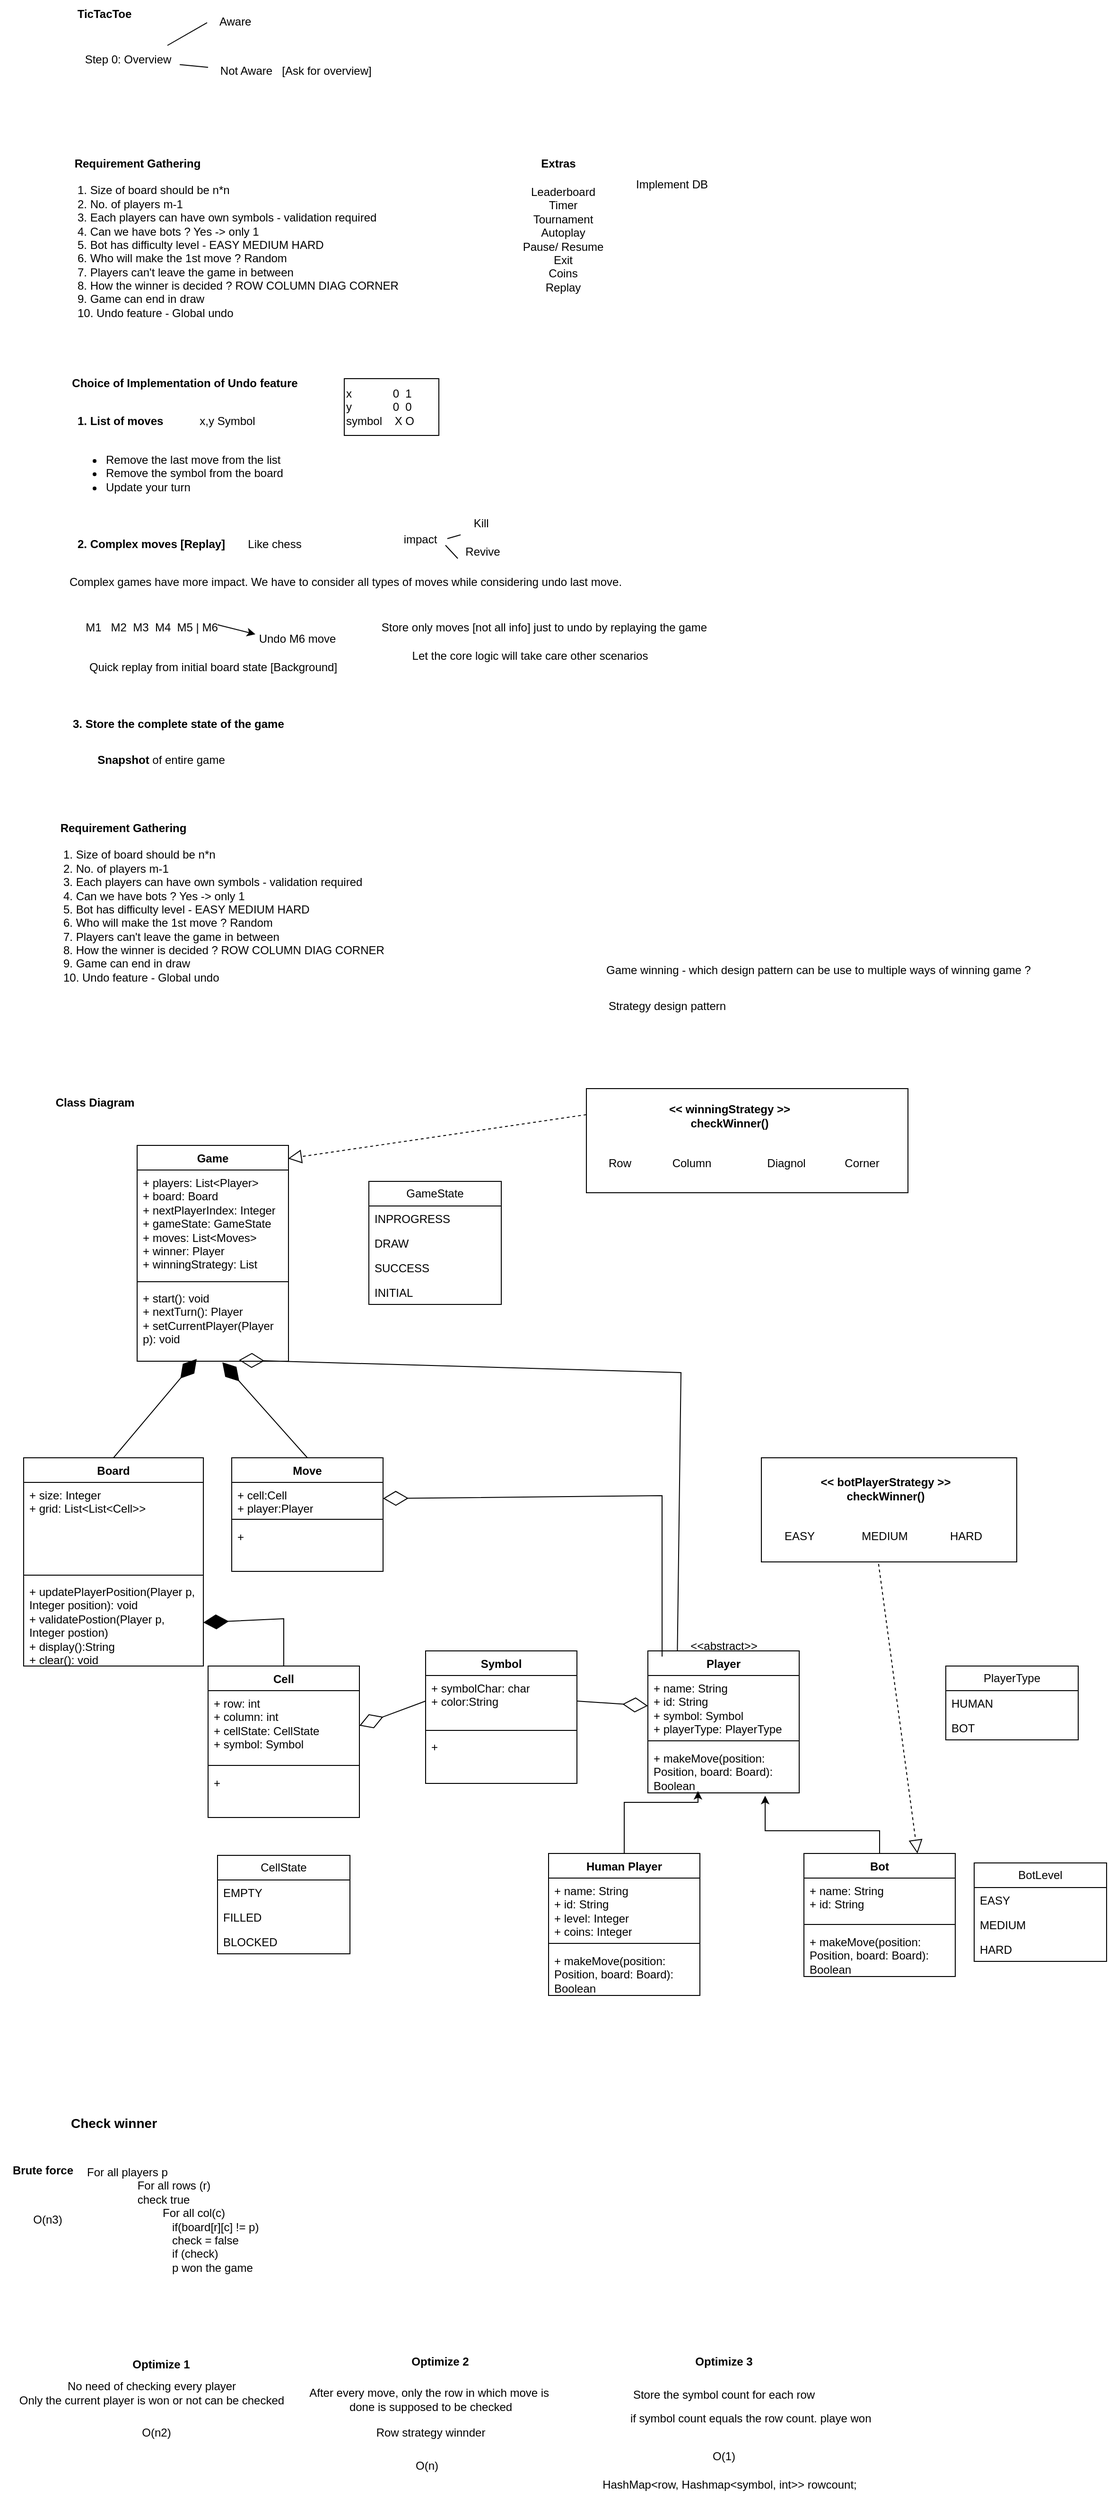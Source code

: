 <mxfile version="26.0.4">
  <diagram name="Page-1" id="0dm-634ElyAh6Lo3oTLO">
    <mxGraphModel dx="1292" dy="965" grid="1" gridSize="10" guides="1" tooltips="1" connect="1" arrows="1" fold="1" page="1" pageScale="1" pageWidth="827" pageHeight="1169" math="0" shadow="0">
      <root>
        <mxCell id="0" />
        <mxCell id="1" parent="0" />
        <mxCell id="lHQPk5-DKDLnaMmwSMaT-113" value="" style="rounded=0;whiteSpace=wrap;html=1;" vertex="1" parent="1">
          <mxGeometry x="805" y="1570" width="270" height="110" as="geometry" />
        </mxCell>
        <mxCell id="lHQPk5-DKDLnaMmwSMaT-112" value="" style="rounded=0;whiteSpace=wrap;html=1;" vertex="1" parent="1">
          <mxGeometry x="620" y="1180" width="340" height="110" as="geometry" />
        </mxCell>
        <mxCell id="AvaqjfSsN5TC3TBWpOoA-1" value="TicTacToe" style="text;html=1;align=center;verticalAlign=middle;resizable=0;points=[];autosize=1;strokeColor=none;fillColor=none;fontStyle=1" parent="1" vertex="1">
          <mxGeometry x="70" y="30" width="80" height="30" as="geometry" />
        </mxCell>
        <mxCell id="AvaqjfSsN5TC3TBWpOoA-2" value="Step 0: Overview" style="text;html=1;align=center;verticalAlign=middle;resizable=0;points=[];autosize=1;strokeColor=none;fillColor=none;" parent="1" vertex="1">
          <mxGeometry x="80" y="78" width="110" height="30" as="geometry" />
        </mxCell>
        <mxCell id="AvaqjfSsN5TC3TBWpOoA-3" value="Aware&amp;nbsp;" style="text;html=1;align=center;verticalAlign=middle;resizable=0;points=[];autosize=1;strokeColor=none;fillColor=none;" parent="1" vertex="1">
          <mxGeometry x="220" y="38" width="60" height="30" as="geometry" />
        </mxCell>
        <mxCell id="AvaqjfSsN5TC3TBWpOoA-4" value="Not Aware" style="text;html=1;align=center;verticalAlign=middle;resizable=0;points=[];autosize=1;strokeColor=none;fillColor=none;" parent="1" vertex="1">
          <mxGeometry x="220" y="90" width="80" height="30" as="geometry" />
        </mxCell>
        <mxCell id="AvaqjfSsN5TC3TBWpOoA-5" value="[Ask for overview]" style="text;html=1;align=center;verticalAlign=middle;resizable=0;points=[];autosize=1;strokeColor=none;fillColor=none;" parent="1" vertex="1">
          <mxGeometry x="285" y="90" width="120" height="30" as="geometry" />
        </mxCell>
        <mxCell id="AvaqjfSsN5TC3TBWpOoA-6" value="" style="endArrow=none;html=1;rounded=0;entryX=-0.017;entryY=0.533;entryDx=0;entryDy=0;entryPerimeter=0;exitX=0.882;exitY=0;exitDx=0;exitDy=0;exitPerimeter=0;" parent="1" source="AvaqjfSsN5TC3TBWpOoA-2" target="AvaqjfSsN5TC3TBWpOoA-3" edge="1">
          <mxGeometry width="50" height="50" relative="1" as="geometry">
            <mxPoint x="170" y="90" as="sourcePoint" />
            <mxPoint x="220" y="40" as="targetPoint" />
          </mxGeometry>
        </mxCell>
        <mxCell id="AvaqjfSsN5TC3TBWpOoA-7" value="" style="endArrow=none;html=1;rounded=0;" parent="1" source="AvaqjfSsN5TC3TBWpOoA-2" target="AvaqjfSsN5TC3TBWpOoA-4" edge="1">
          <mxGeometry width="50" height="50" relative="1" as="geometry">
            <mxPoint x="187" y="88" as="sourcePoint" />
            <mxPoint x="229" y="64" as="targetPoint" />
          </mxGeometry>
        </mxCell>
        <mxCell id="AvaqjfSsN5TC3TBWpOoA-8" value="Requirement Gathering" style="text;html=1;align=center;verticalAlign=middle;resizable=0;points=[];autosize=1;strokeColor=none;fillColor=none;fontStyle=1" parent="1" vertex="1">
          <mxGeometry x="70" y="188" width="150" height="30" as="geometry" />
        </mxCell>
        <mxCell id="AvaqjfSsN5TC3TBWpOoA-9" value="1. Size of board should be n*n&lt;div&gt;2. No. of players m-1&lt;/div&gt;&lt;div&gt;3. Each players can have own symbols - validation required&lt;/div&gt;&lt;div&gt;4. Can we have bots ? Yes -&amp;gt; only 1&lt;/div&gt;&lt;div&gt;5. Bot has difficulty level - EASY MEDIUM HARD&lt;/div&gt;&lt;div&gt;6. Who will make the 1st move ? Random&lt;/div&gt;&lt;div&gt;7. Players can&#39;t leave the game in between&amp;nbsp;&lt;/div&gt;&lt;div&gt;8. How the winner is decided ? ROW COLUMN DIAG CORNER&lt;/div&gt;&lt;div&gt;9. Game can end in draw&lt;/div&gt;&lt;div&gt;10. Undo feature - Global undo&lt;/div&gt;&lt;div&gt;&lt;br&gt;&lt;/div&gt;" style="text;html=1;align=left;verticalAlign=middle;resizable=0;points=[];autosize=1;strokeColor=none;fillColor=none;" parent="1" vertex="1">
          <mxGeometry x="80" y="218" width="360" height="170" as="geometry" />
        </mxCell>
        <mxCell id="AvaqjfSsN5TC3TBWpOoA-10" value="&lt;b&gt;Extras&lt;/b&gt;" style="text;html=1;align=center;verticalAlign=middle;resizable=0;points=[];autosize=1;strokeColor=none;fillColor=none;" parent="1" vertex="1">
          <mxGeometry x="560" y="188" width="60" height="30" as="geometry" />
        </mxCell>
        <mxCell id="AvaqjfSsN5TC3TBWpOoA-12" value="Leaderboard&lt;div&gt;Timer&lt;/div&gt;&lt;div&gt;Tournament&lt;/div&gt;&lt;div&gt;Autoplay&lt;/div&gt;&lt;div&gt;Pause/ Resume&lt;/div&gt;&lt;div&gt;Exit&lt;/div&gt;&lt;div&gt;Coins&lt;/div&gt;&lt;div&gt;Replay&lt;/div&gt;" style="text;html=1;align=center;verticalAlign=middle;resizable=0;points=[];autosize=1;strokeColor=none;fillColor=none;" parent="1" vertex="1">
          <mxGeometry x="540" y="218" width="110" height="130" as="geometry" />
        </mxCell>
        <mxCell id="AvaqjfSsN5TC3TBWpOoA-13" value="Implement DB" style="text;html=1;align=center;verticalAlign=middle;resizable=0;points=[];autosize=1;strokeColor=none;fillColor=none;" parent="1" vertex="1">
          <mxGeometry x="660" y="210" width="100" height="30" as="geometry" />
        </mxCell>
        <mxCell id="lHQPk5-DKDLnaMmwSMaT-1" value="Choice of Implementation of Undo feature" style="text;html=1;align=center;verticalAlign=middle;resizable=0;points=[];autosize=1;strokeColor=none;fillColor=none;fontStyle=1" vertex="1" parent="1">
          <mxGeometry x="70" y="420" width="250" height="30" as="geometry" />
        </mxCell>
        <mxCell id="lHQPk5-DKDLnaMmwSMaT-2" value="1. List of moves" style="text;html=1;align=left;verticalAlign=middle;resizable=0;points=[];autosize=1;strokeColor=none;fillColor=none;fontStyle=1" vertex="1" parent="1">
          <mxGeometry x="80" y="460" width="110" height="30" as="geometry" />
        </mxCell>
        <mxCell id="lHQPk5-DKDLnaMmwSMaT-3" value="x,y Symbol" style="text;html=1;align=center;verticalAlign=middle;resizable=0;points=[];autosize=1;strokeColor=none;fillColor=none;" vertex="1" parent="1">
          <mxGeometry x="200" y="460" width="80" height="30" as="geometry" />
        </mxCell>
        <mxCell id="lHQPk5-DKDLnaMmwSMaT-4" value="x&amp;nbsp; &amp;nbsp; &amp;nbsp; &amp;nbsp; &amp;nbsp; &amp;nbsp; &amp;nbsp;0&amp;nbsp; 1&lt;div&gt;y&amp;nbsp; &amp;nbsp; &amp;nbsp; &amp;nbsp; &amp;nbsp; &amp;nbsp; &amp;nbsp;0&amp;nbsp; 0&lt;/div&gt;&lt;div style=&quot;&quot;&gt;symbol&amp;nbsp; &amp;nbsp; X O&lt;/div&gt;" style="text;html=1;align=left;verticalAlign=middle;resizable=0;points=[];autosize=1;strokeColor=default;fillColor=none;rounded=0;" vertex="1" parent="1">
          <mxGeometry x="364" y="430" width="100" height="60" as="geometry" />
        </mxCell>
        <mxCell id="lHQPk5-DKDLnaMmwSMaT-5" value="&lt;ul&gt;&lt;li&gt;Remove the last move from the list&lt;/li&gt;&lt;li&gt;Remove the symbol from the board&lt;/li&gt;&lt;li&gt;Update your turn&lt;/li&gt;&lt;/ul&gt;" style="text;html=1;align=left;verticalAlign=middle;resizable=0;points=[];autosize=1;strokeColor=none;fillColor=none;" vertex="1" parent="1">
          <mxGeometry x="70" y="490" width="250" height="80" as="geometry" />
        </mxCell>
        <mxCell id="lHQPk5-DKDLnaMmwSMaT-6" value="2. Complex moves [Replay]" style="text;html=1;align=left;verticalAlign=middle;resizable=0;points=[];autosize=1;strokeColor=none;fillColor=none;fontStyle=1" vertex="1" parent="1">
          <mxGeometry x="80" y="590" width="170" height="30" as="geometry" />
        </mxCell>
        <mxCell id="lHQPk5-DKDLnaMmwSMaT-7" value="Like chess" style="text;html=1;align=center;verticalAlign=middle;resizable=0;points=[];autosize=1;strokeColor=none;fillColor=none;" vertex="1" parent="1">
          <mxGeometry x="250" y="590" width="80" height="30" as="geometry" />
        </mxCell>
        <mxCell id="lHQPk5-DKDLnaMmwSMaT-8" value="Complex games have more impact. We have to consider all types of moves while considering undo last move." style="text;html=1;align=center;verticalAlign=middle;resizable=0;points=[];autosize=1;strokeColor=none;fillColor=none;" vertex="1" parent="1">
          <mxGeometry x="60" y="630" width="610" height="30" as="geometry" />
        </mxCell>
        <mxCell id="lHQPk5-DKDLnaMmwSMaT-10" value="M1&amp;nbsp; &amp;nbsp;M2&amp;nbsp; M3&amp;nbsp; M4&amp;nbsp; M5 | M6" style="text;html=1;align=center;verticalAlign=middle;resizable=0;points=[];autosize=1;strokeColor=none;fillColor=none;" vertex="1" parent="1">
          <mxGeometry x="80" y="678" width="160" height="30" as="geometry" />
        </mxCell>
        <mxCell id="lHQPk5-DKDLnaMmwSMaT-11" value="" style="endArrow=classic;html=1;rounded=0;" edge="1" parent="1">
          <mxGeometry width="50" height="50" relative="1" as="geometry">
            <mxPoint x="230" y="690" as="sourcePoint" />
            <mxPoint x="270" y="700" as="targetPoint" />
          </mxGeometry>
        </mxCell>
        <mxCell id="lHQPk5-DKDLnaMmwSMaT-12" value="Undo M6 move" style="text;html=1;align=center;verticalAlign=middle;resizable=0;points=[];autosize=1;strokeColor=none;fillColor=none;" vertex="1" parent="1">
          <mxGeometry x="264" y="690" width="100" height="30" as="geometry" />
        </mxCell>
        <mxCell id="lHQPk5-DKDLnaMmwSMaT-13" value="Quick replay from initial board state [Background]" style="text;html=1;align=center;verticalAlign=middle;resizable=0;points=[];autosize=1;strokeColor=none;fillColor=none;" vertex="1" parent="1">
          <mxGeometry x="80" y="720" width="290" height="30" as="geometry" />
        </mxCell>
        <mxCell id="lHQPk5-DKDLnaMmwSMaT-14" value="impact" style="text;html=1;align=center;verticalAlign=middle;resizable=0;points=[];autosize=1;strokeColor=none;fillColor=none;" vertex="1" parent="1">
          <mxGeometry x="414" y="585" width="60" height="30" as="geometry" />
        </mxCell>
        <mxCell id="lHQPk5-DKDLnaMmwSMaT-15" value="Kill&amp;nbsp;" style="text;html=1;align=center;verticalAlign=middle;resizable=0;points=[];autosize=1;strokeColor=none;fillColor=none;" vertex="1" parent="1">
          <mxGeometry x="490" y="568" width="40" height="30" as="geometry" />
        </mxCell>
        <mxCell id="lHQPk5-DKDLnaMmwSMaT-16" value="Revive" style="text;html=1;align=center;verticalAlign=middle;resizable=0;points=[];autosize=1;strokeColor=none;fillColor=none;" vertex="1" parent="1">
          <mxGeometry x="480" y="598" width="60" height="30" as="geometry" />
        </mxCell>
        <mxCell id="lHQPk5-DKDLnaMmwSMaT-17" value="" style="endArrow=none;html=1;rounded=0;exitX=0.983;exitY=0.467;exitDx=0;exitDy=0;exitPerimeter=0;" edge="1" parent="1" source="lHQPk5-DKDLnaMmwSMaT-14">
          <mxGeometry width="50" height="50" relative="1" as="geometry">
            <mxPoint x="390" y="550" as="sourcePoint" />
            <mxPoint x="487" y="595" as="targetPoint" />
          </mxGeometry>
        </mxCell>
        <mxCell id="lHQPk5-DKDLnaMmwSMaT-18" value="" style="endArrow=none;html=1;rounded=0;exitX=0.95;exitY=0.7;exitDx=0;exitDy=0;exitPerimeter=0;entryX=0.067;entryY=0.733;entryDx=0;entryDy=0;entryPerimeter=0;" edge="1" parent="1" source="lHQPk5-DKDLnaMmwSMaT-14" target="lHQPk5-DKDLnaMmwSMaT-16">
          <mxGeometry width="50" height="50" relative="1" as="geometry">
            <mxPoint x="483" y="609" as="sourcePoint" />
            <mxPoint x="490" y="610" as="targetPoint" />
          </mxGeometry>
        </mxCell>
        <mxCell id="lHQPk5-DKDLnaMmwSMaT-19" value="3. Store the complete state of the game" style="text;html=1;align=left;verticalAlign=middle;resizable=0;points=[];autosize=1;strokeColor=none;fillColor=none;fontStyle=1" vertex="1" parent="1">
          <mxGeometry x="75" y="780" width="230" height="30" as="geometry" />
        </mxCell>
        <mxCell id="lHQPk5-DKDLnaMmwSMaT-21" value="&lt;b&gt;Snapshot &lt;/b&gt;of entire game" style="text;html=1;align=center;verticalAlign=middle;resizable=0;points=[];autosize=1;strokeColor=none;fillColor=none;" vertex="1" parent="1">
          <mxGeometry x="90" y="818" width="160" height="30" as="geometry" />
        </mxCell>
        <mxCell id="lHQPk5-DKDLnaMmwSMaT-22" value="Store only moves [not all info] just to undo by replaying the game" style="text;html=1;align=center;verticalAlign=middle;resizable=0;points=[];autosize=1;strokeColor=none;fillColor=none;" vertex="1" parent="1">
          <mxGeometry x="390" y="678" width="370" height="30" as="geometry" />
        </mxCell>
        <mxCell id="lHQPk5-DKDLnaMmwSMaT-23" value="Let the core logic will take care other scenarios" style="text;html=1;align=center;verticalAlign=middle;resizable=0;points=[];autosize=1;strokeColor=none;fillColor=none;" vertex="1" parent="1">
          <mxGeometry x="425" y="708" width="270" height="30" as="geometry" />
        </mxCell>
        <mxCell id="lHQPk5-DKDLnaMmwSMaT-24" value="Requirement Gathering" style="text;html=1;align=center;verticalAlign=middle;resizable=0;points=[];autosize=1;strokeColor=none;fillColor=none;fontStyle=1" vertex="1" parent="1">
          <mxGeometry x="55" y="890" width="150" height="30" as="geometry" />
        </mxCell>
        <mxCell id="lHQPk5-DKDLnaMmwSMaT-25" value="1. Size of board should be n*n&lt;div&gt;2. No. of players m-1&lt;/div&gt;&lt;div&gt;3. Each players can have own symbols - validation required&lt;/div&gt;&lt;div&gt;4. Can we have bots ? Yes -&amp;gt; only 1&lt;/div&gt;&lt;div&gt;5. Bot has difficulty level - EASY MEDIUM HARD&lt;/div&gt;&lt;div&gt;6. Who will make the 1st move ? Random&lt;/div&gt;&lt;div&gt;7. Players can&#39;t leave the game in between&amp;nbsp;&lt;/div&gt;&lt;div&gt;8. How the winner is decided ? ROW COLUMN DIAG CORNER&lt;/div&gt;&lt;div&gt;9. Game can end in draw&lt;/div&gt;&lt;div&gt;10. Undo feature - Global undo&lt;/div&gt;&lt;div&gt;&lt;br&gt;&lt;/div&gt;" style="text;html=1;align=left;verticalAlign=middle;resizable=0;points=[];autosize=1;strokeColor=none;fillColor=none;" vertex="1" parent="1">
          <mxGeometry x="65" y="920" width="360" height="170" as="geometry" />
        </mxCell>
        <mxCell id="lHQPk5-DKDLnaMmwSMaT-26" value="Class Diagram" style="text;html=1;align=center;verticalAlign=middle;resizable=0;points=[];autosize=1;strokeColor=none;fillColor=none;fontStyle=1" vertex="1" parent="1">
          <mxGeometry x="50" y="1180" width="100" height="30" as="geometry" />
        </mxCell>
        <mxCell id="lHQPk5-DKDLnaMmwSMaT-27" value="Board" style="swimlane;fontStyle=1;align=center;verticalAlign=top;childLayout=stackLayout;horizontal=1;startSize=26;horizontalStack=0;resizeParent=1;resizeParentMax=0;resizeLast=0;collapsible=1;marginBottom=0;whiteSpace=wrap;html=1;" vertex="1" parent="1">
          <mxGeometry x="25" y="1570" width="190" height="220" as="geometry" />
        </mxCell>
        <mxCell id="lHQPk5-DKDLnaMmwSMaT-28" value="+ size: Integer&lt;div&gt;+ grid: List&amp;lt;List&amp;lt;Cell&amp;gt;&amp;gt;&amp;nbsp;&lt;/div&gt;" style="text;strokeColor=none;fillColor=none;align=left;verticalAlign=top;spacingLeft=4;spacingRight=4;overflow=hidden;rotatable=0;points=[[0,0.5],[1,0.5]];portConstraint=eastwest;whiteSpace=wrap;html=1;" vertex="1" parent="lHQPk5-DKDLnaMmwSMaT-27">
          <mxGeometry y="26" width="190" height="94" as="geometry" />
        </mxCell>
        <mxCell id="lHQPk5-DKDLnaMmwSMaT-29" value="" style="line;strokeWidth=1;fillColor=none;align=left;verticalAlign=middle;spacingTop=-1;spacingLeft=3;spacingRight=3;rotatable=0;labelPosition=right;points=[];portConstraint=eastwest;strokeColor=inherit;" vertex="1" parent="lHQPk5-DKDLnaMmwSMaT-27">
          <mxGeometry y="120" width="190" height="8" as="geometry" />
        </mxCell>
        <mxCell id="lHQPk5-DKDLnaMmwSMaT-30" value="&lt;div&gt;+ updatePlayerPosition(Player p, Integer position): void&lt;br&gt;&lt;/div&gt;&lt;div&gt;+ validatePostion(Player p, Integer postion)&lt;br&gt;+ display():String&lt;/div&gt;&lt;div&gt;+ clear(): void&lt;/div&gt;" style="text;strokeColor=none;fillColor=none;align=left;verticalAlign=top;spacingLeft=4;spacingRight=4;overflow=hidden;rotatable=0;points=[[0,0.5],[1,0.5]];portConstraint=eastwest;whiteSpace=wrap;html=1;" vertex="1" parent="lHQPk5-DKDLnaMmwSMaT-27">
          <mxGeometry y="128" width="190" height="92" as="geometry" />
        </mxCell>
        <mxCell id="lHQPk5-DKDLnaMmwSMaT-35" value="Player" style="swimlane;fontStyle=1;align=center;verticalAlign=top;childLayout=stackLayout;horizontal=1;startSize=26;horizontalStack=0;resizeParent=1;resizeParentMax=0;resizeLast=0;collapsible=1;marginBottom=0;whiteSpace=wrap;html=1;" vertex="1" parent="1">
          <mxGeometry x="685" y="1774" width="160" height="150" as="geometry" />
        </mxCell>
        <mxCell id="lHQPk5-DKDLnaMmwSMaT-36" value="+ name: String&lt;div&gt;+ id: String&lt;/div&gt;&lt;div&gt;+ symbol: Symbol&lt;/div&gt;&lt;div&gt;+ playerType: PlayerType&lt;/div&gt;" style="text;strokeColor=none;fillColor=none;align=left;verticalAlign=top;spacingLeft=4;spacingRight=4;overflow=hidden;rotatable=0;points=[[0,0.5],[1,0.5]];portConstraint=eastwest;whiteSpace=wrap;html=1;" vertex="1" parent="lHQPk5-DKDLnaMmwSMaT-35">
          <mxGeometry y="26" width="160" height="64" as="geometry" />
        </mxCell>
        <mxCell id="lHQPk5-DKDLnaMmwSMaT-37" value="" style="line;strokeWidth=1;fillColor=none;align=left;verticalAlign=middle;spacingTop=-1;spacingLeft=3;spacingRight=3;rotatable=0;labelPosition=right;points=[];portConstraint=eastwest;strokeColor=inherit;" vertex="1" parent="lHQPk5-DKDLnaMmwSMaT-35">
          <mxGeometry y="90" width="160" height="10" as="geometry" />
        </mxCell>
        <mxCell id="lHQPk5-DKDLnaMmwSMaT-38" value="+ makeMove(position: Position, board: Board): Boolean" style="text;strokeColor=none;fillColor=none;align=left;verticalAlign=top;spacingLeft=4;spacingRight=4;overflow=hidden;rotatable=0;points=[[0,0.5],[1,0.5]];portConstraint=eastwest;whiteSpace=wrap;html=1;" vertex="1" parent="lHQPk5-DKDLnaMmwSMaT-35">
          <mxGeometry y="100" width="160" height="50" as="geometry" />
        </mxCell>
        <mxCell id="lHQPk5-DKDLnaMmwSMaT-47" value="Symbol" style="swimlane;fontStyle=1;align=center;verticalAlign=top;childLayout=stackLayout;horizontal=1;startSize=26;horizontalStack=0;resizeParent=1;resizeParentMax=0;resizeLast=0;collapsible=1;marginBottom=0;whiteSpace=wrap;html=1;" vertex="1" parent="1">
          <mxGeometry x="450" y="1774" width="160" height="140" as="geometry" />
        </mxCell>
        <mxCell id="lHQPk5-DKDLnaMmwSMaT-48" value="+ symbolChar: char&lt;div&gt;+ color:String&lt;/div&gt;" style="text;strokeColor=none;fillColor=none;align=left;verticalAlign=top;spacingLeft=4;spacingRight=4;overflow=hidden;rotatable=0;points=[[0,0.5],[1,0.5]];portConstraint=eastwest;whiteSpace=wrap;html=1;" vertex="1" parent="lHQPk5-DKDLnaMmwSMaT-47">
          <mxGeometry y="26" width="160" height="54" as="geometry" />
        </mxCell>
        <mxCell id="lHQPk5-DKDLnaMmwSMaT-49" value="" style="line;strokeWidth=1;fillColor=none;align=left;verticalAlign=middle;spacingTop=-1;spacingLeft=3;spacingRight=3;rotatable=0;labelPosition=right;points=[];portConstraint=eastwest;strokeColor=inherit;" vertex="1" parent="lHQPk5-DKDLnaMmwSMaT-47">
          <mxGeometry y="80" width="160" height="8" as="geometry" />
        </mxCell>
        <mxCell id="lHQPk5-DKDLnaMmwSMaT-50" value="+" style="text;strokeColor=none;fillColor=none;align=left;verticalAlign=top;spacingLeft=4;spacingRight=4;overflow=hidden;rotatable=0;points=[[0,0.5],[1,0.5]];portConstraint=eastwest;whiteSpace=wrap;html=1;" vertex="1" parent="lHQPk5-DKDLnaMmwSMaT-47">
          <mxGeometry y="88" width="160" height="52" as="geometry" />
        </mxCell>
        <mxCell id="lHQPk5-DKDLnaMmwSMaT-55" value="Game" style="swimlane;fontStyle=1;align=center;verticalAlign=top;childLayout=stackLayout;horizontal=1;startSize=26;horizontalStack=0;resizeParent=1;resizeParentMax=0;resizeLast=0;collapsible=1;marginBottom=0;whiteSpace=wrap;html=1;" vertex="1" parent="1">
          <mxGeometry x="145" y="1240" width="160" height="228" as="geometry" />
        </mxCell>
        <mxCell id="lHQPk5-DKDLnaMmwSMaT-56" value="+ players: List&amp;lt;Player&amp;gt;&lt;div&gt;+ board: Board&lt;/div&gt;&lt;div&gt;+ nextPlayerIndex: Integer&lt;/div&gt;&lt;div&gt;+ gameState: GameState&lt;/div&gt;&lt;div&gt;+ moves: List&amp;lt;Moves&amp;gt;&lt;/div&gt;&lt;div&gt;+ winner: Player&lt;/div&gt;&lt;div&gt;+ winningStrategy: List&lt;/div&gt;" style="text;strokeColor=none;fillColor=none;align=left;verticalAlign=top;spacingLeft=4;spacingRight=4;overflow=hidden;rotatable=0;points=[[0,0.5],[1,0.5]];portConstraint=eastwest;whiteSpace=wrap;html=1;" vertex="1" parent="lHQPk5-DKDLnaMmwSMaT-55">
          <mxGeometry y="26" width="160" height="114" as="geometry" />
        </mxCell>
        <mxCell id="lHQPk5-DKDLnaMmwSMaT-57" value="" style="line;strokeWidth=1;fillColor=none;align=left;verticalAlign=middle;spacingTop=-1;spacingLeft=3;spacingRight=3;rotatable=0;labelPosition=right;points=[];portConstraint=eastwest;strokeColor=inherit;" vertex="1" parent="lHQPk5-DKDLnaMmwSMaT-55">
          <mxGeometry y="140" width="160" height="8" as="geometry" />
        </mxCell>
        <mxCell id="lHQPk5-DKDLnaMmwSMaT-58" value="+ start(): void&lt;br&gt;+ nextTurn(): Player&lt;div&gt;+ setCurrentPlayer(Player p): void&lt;/div&gt;" style="text;strokeColor=none;fillColor=none;align=left;verticalAlign=top;spacingLeft=4;spacingRight=4;overflow=hidden;rotatable=0;points=[[0,0.5],[1,0.5]];portConstraint=eastwest;whiteSpace=wrap;html=1;" vertex="1" parent="lHQPk5-DKDLnaMmwSMaT-55">
          <mxGeometry y="148" width="160" height="80" as="geometry" />
        </mxCell>
        <mxCell id="lHQPk5-DKDLnaMmwSMaT-59" value="Move" style="swimlane;fontStyle=1;align=center;verticalAlign=top;childLayout=stackLayout;horizontal=1;startSize=26;horizontalStack=0;resizeParent=1;resizeParentMax=0;resizeLast=0;collapsible=1;marginBottom=0;whiteSpace=wrap;html=1;" vertex="1" parent="1">
          <mxGeometry x="245" y="1570" width="160" height="120" as="geometry" />
        </mxCell>
        <mxCell id="lHQPk5-DKDLnaMmwSMaT-60" value="+ cell:Cell&lt;div&gt;+ player:Player&lt;/div&gt;" style="text;strokeColor=none;fillColor=none;align=left;verticalAlign=top;spacingLeft=4;spacingRight=4;overflow=hidden;rotatable=0;points=[[0,0.5],[1,0.5]];portConstraint=eastwest;whiteSpace=wrap;html=1;" vertex="1" parent="lHQPk5-DKDLnaMmwSMaT-59">
          <mxGeometry y="26" width="160" height="34" as="geometry" />
        </mxCell>
        <mxCell id="lHQPk5-DKDLnaMmwSMaT-61" value="" style="line;strokeWidth=1;fillColor=none;align=left;verticalAlign=middle;spacingTop=-1;spacingLeft=3;spacingRight=3;rotatable=0;labelPosition=right;points=[];portConstraint=eastwest;strokeColor=inherit;" vertex="1" parent="lHQPk5-DKDLnaMmwSMaT-59">
          <mxGeometry y="60" width="160" height="10" as="geometry" />
        </mxCell>
        <mxCell id="lHQPk5-DKDLnaMmwSMaT-62" value="+" style="text;strokeColor=none;fillColor=none;align=left;verticalAlign=top;spacingLeft=4;spacingRight=4;overflow=hidden;rotatable=0;points=[[0,0.5],[1,0.5]];portConstraint=eastwest;whiteSpace=wrap;html=1;" vertex="1" parent="lHQPk5-DKDLnaMmwSMaT-59">
          <mxGeometry y="70" width="160" height="50" as="geometry" />
        </mxCell>
        <mxCell id="lHQPk5-DKDLnaMmwSMaT-63" value="Cell" style="swimlane;fontStyle=1;align=center;verticalAlign=top;childLayout=stackLayout;horizontal=1;startSize=26;horizontalStack=0;resizeParent=1;resizeParentMax=0;resizeLast=0;collapsible=1;marginBottom=0;whiteSpace=wrap;html=1;" vertex="1" parent="1">
          <mxGeometry x="220" y="1790" width="160" height="160" as="geometry" />
        </mxCell>
        <mxCell id="lHQPk5-DKDLnaMmwSMaT-64" value="+ row: int&lt;div&gt;+ column: int&lt;br&gt;+ cellState: CellState&lt;/div&gt;&lt;div&gt;+ symbol: Symbol&lt;/div&gt;" style="text;strokeColor=none;fillColor=none;align=left;verticalAlign=top;spacingLeft=4;spacingRight=4;overflow=hidden;rotatable=0;points=[[0,0.5],[1,0.5]];portConstraint=eastwest;whiteSpace=wrap;html=1;" vertex="1" parent="lHQPk5-DKDLnaMmwSMaT-63">
          <mxGeometry y="26" width="160" height="74" as="geometry" />
        </mxCell>
        <mxCell id="lHQPk5-DKDLnaMmwSMaT-65" value="" style="line;strokeWidth=1;fillColor=none;align=left;verticalAlign=middle;spacingTop=-1;spacingLeft=3;spacingRight=3;rotatable=0;labelPosition=right;points=[];portConstraint=eastwest;strokeColor=inherit;" vertex="1" parent="lHQPk5-DKDLnaMmwSMaT-63">
          <mxGeometry y="100" width="160" height="10" as="geometry" />
        </mxCell>
        <mxCell id="lHQPk5-DKDLnaMmwSMaT-66" value="+" style="text;strokeColor=none;fillColor=none;align=left;verticalAlign=top;spacingLeft=4;spacingRight=4;overflow=hidden;rotatable=0;points=[[0,0.5],[1,0.5]];portConstraint=eastwest;whiteSpace=wrap;html=1;" vertex="1" parent="lHQPk5-DKDLnaMmwSMaT-63">
          <mxGeometry y="110" width="160" height="50" as="geometry" />
        </mxCell>
        <mxCell id="lHQPk5-DKDLnaMmwSMaT-75" style="edgeStyle=orthogonalEdgeStyle;rounded=0;orthogonalLoop=1;jettySize=auto;html=1;entryX=0.331;entryY=0.96;entryDx=0;entryDy=0;entryPerimeter=0;exitX=0.5;exitY=0;exitDx=0;exitDy=0;" edge="1" parent="1" source="lHQPk5-DKDLnaMmwSMaT-67" target="lHQPk5-DKDLnaMmwSMaT-38">
          <mxGeometry relative="1" as="geometry">
            <mxPoint x="740" y="1914" as="targetPoint" />
            <Array as="points">
              <mxPoint x="660" y="1934" />
              <mxPoint x="738" y="1934" />
            </Array>
          </mxGeometry>
        </mxCell>
        <mxCell id="lHQPk5-DKDLnaMmwSMaT-67" value="Human Player" style="swimlane;fontStyle=1;align=center;verticalAlign=top;childLayout=stackLayout;horizontal=1;startSize=26;horizontalStack=0;resizeParent=1;resizeParentMax=0;resizeLast=0;collapsible=1;marginBottom=0;whiteSpace=wrap;html=1;" vertex="1" parent="1">
          <mxGeometry x="580" y="1988" width="160" height="150" as="geometry" />
        </mxCell>
        <mxCell id="lHQPk5-DKDLnaMmwSMaT-68" value="+ name: String&lt;div&gt;+ id: String&lt;/div&gt;&lt;div&gt;+ level: Integer&lt;/div&gt;&lt;div&gt;+ coins: Integer&lt;/div&gt;" style="text;strokeColor=none;fillColor=none;align=left;verticalAlign=top;spacingLeft=4;spacingRight=4;overflow=hidden;rotatable=0;points=[[0,0.5],[1,0.5]];portConstraint=eastwest;whiteSpace=wrap;html=1;" vertex="1" parent="lHQPk5-DKDLnaMmwSMaT-67">
          <mxGeometry y="26" width="160" height="64" as="geometry" />
        </mxCell>
        <mxCell id="lHQPk5-DKDLnaMmwSMaT-69" value="" style="line;strokeWidth=1;fillColor=none;align=left;verticalAlign=middle;spacingTop=-1;spacingLeft=3;spacingRight=3;rotatable=0;labelPosition=right;points=[];portConstraint=eastwest;strokeColor=inherit;" vertex="1" parent="lHQPk5-DKDLnaMmwSMaT-67">
          <mxGeometry y="90" width="160" height="10" as="geometry" />
        </mxCell>
        <mxCell id="lHQPk5-DKDLnaMmwSMaT-70" value="+ makeMove(position: Position, board: Board): Boolean" style="text;strokeColor=none;fillColor=none;align=left;verticalAlign=top;spacingLeft=4;spacingRight=4;overflow=hidden;rotatable=0;points=[[0,0.5],[1,0.5]];portConstraint=eastwest;whiteSpace=wrap;html=1;" vertex="1" parent="lHQPk5-DKDLnaMmwSMaT-67">
          <mxGeometry y="100" width="160" height="50" as="geometry" />
        </mxCell>
        <mxCell id="lHQPk5-DKDLnaMmwSMaT-76" style="edgeStyle=orthogonalEdgeStyle;rounded=0;orthogonalLoop=1;jettySize=auto;html=1;entryX=0.781;entryY=1.06;entryDx=0;entryDy=0;entryPerimeter=0;" edge="1" parent="1" source="lHQPk5-DKDLnaMmwSMaT-71" target="lHQPk5-DKDLnaMmwSMaT-38">
          <mxGeometry relative="1" as="geometry">
            <mxPoint x="830" y="1924" as="targetPoint" />
            <Array as="points">
              <mxPoint x="930" y="1964" />
              <mxPoint x="809" y="1964" />
            </Array>
          </mxGeometry>
        </mxCell>
        <mxCell id="lHQPk5-DKDLnaMmwSMaT-71" value="Bot" style="swimlane;fontStyle=1;align=center;verticalAlign=top;childLayout=stackLayout;horizontal=1;startSize=26;horizontalStack=0;resizeParent=1;resizeParentMax=0;resizeLast=0;collapsible=1;marginBottom=0;whiteSpace=wrap;html=1;" vertex="1" parent="1">
          <mxGeometry x="850" y="1988" width="160" height="130" as="geometry" />
        </mxCell>
        <mxCell id="lHQPk5-DKDLnaMmwSMaT-72" value="+ name: String&lt;div&gt;+ id: String&lt;/div&gt;" style="text;strokeColor=none;fillColor=none;align=left;verticalAlign=top;spacingLeft=4;spacingRight=4;overflow=hidden;rotatable=0;points=[[0,0.5],[1,0.5]];portConstraint=eastwest;whiteSpace=wrap;html=1;" vertex="1" parent="lHQPk5-DKDLnaMmwSMaT-71">
          <mxGeometry y="26" width="160" height="44" as="geometry" />
        </mxCell>
        <mxCell id="lHQPk5-DKDLnaMmwSMaT-73" value="" style="line;strokeWidth=1;fillColor=none;align=left;verticalAlign=middle;spacingTop=-1;spacingLeft=3;spacingRight=3;rotatable=0;labelPosition=right;points=[];portConstraint=eastwest;strokeColor=inherit;" vertex="1" parent="lHQPk5-DKDLnaMmwSMaT-71">
          <mxGeometry y="70" width="160" height="10" as="geometry" />
        </mxCell>
        <mxCell id="lHQPk5-DKDLnaMmwSMaT-74" value="+ makeMove(position: Position, board: Board): Boolean" style="text;strokeColor=none;fillColor=none;align=left;verticalAlign=top;spacingLeft=4;spacingRight=4;overflow=hidden;rotatable=0;points=[[0,0.5],[1,0.5]];portConstraint=eastwest;whiteSpace=wrap;html=1;" vertex="1" parent="lHQPk5-DKDLnaMmwSMaT-71">
          <mxGeometry y="80" width="160" height="50" as="geometry" />
        </mxCell>
        <mxCell id="lHQPk5-DKDLnaMmwSMaT-82" value="BotLevel" style="swimlane;fontStyle=0;childLayout=stackLayout;horizontal=1;startSize=26;fillColor=none;horizontalStack=0;resizeParent=1;resizeParentMax=0;resizeLast=0;collapsible=1;marginBottom=0;whiteSpace=wrap;html=1;" vertex="1" parent="1">
          <mxGeometry x="1030" y="1998" width="140" height="104" as="geometry" />
        </mxCell>
        <mxCell id="lHQPk5-DKDLnaMmwSMaT-83" value="EASY" style="text;strokeColor=none;fillColor=none;align=left;verticalAlign=top;spacingLeft=4;spacingRight=4;overflow=hidden;rotatable=0;points=[[0,0.5],[1,0.5]];portConstraint=eastwest;whiteSpace=wrap;html=1;" vertex="1" parent="lHQPk5-DKDLnaMmwSMaT-82">
          <mxGeometry y="26" width="140" height="26" as="geometry" />
        </mxCell>
        <mxCell id="lHQPk5-DKDLnaMmwSMaT-84" value="MEDIUM" style="text;strokeColor=none;fillColor=none;align=left;verticalAlign=top;spacingLeft=4;spacingRight=4;overflow=hidden;rotatable=0;points=[[0,0.5],[1,0.5]];portConstraint=eastwest;whiteSpace=wrap;html=1;" vertex="1" parent="lHQPk5-DKDLnaMmwSMaT-82">
          <mxGeometry y="52" width="140" height="26" as="geometry" />
        </mxCell>
        <mxCell id="lHQPk5-DKDLnaMmwSMaT-85" value="HARD" style="text;strokeColor=none;fillColor=none;align=left;verticalAlign=top;spacingLeft=4;spacingRight=4;overflow=hidden;rotatable=0;points=[[0,0.5],[1,0.5]];portConstraint=eastwest;whiteSpace=wrap;html=1;" vertex="1" parent="lHQPk5-DKDLnaMmwSMaT-82">
          <mxGeometry y="78" width="140" height="26" as="geometry" />
        </mxCell>
        <mxCell id="lHQPk5-DKDLnaMmwSMaT-86" value="&amp;lt;&amp;lt;abstract&amp;gt;&amp;gt;" style="text;html=1;align=center;verticalAlign=middle;resizable=0;points=[];autosize=1;strokeColor=none;fillColor=none;" vertex="1" parent="1">
          <mxGeometry x="720" y="1754" width="90" height="30" as="geometry" />
        </mxCell>
        <mxCell id="lHQPk5-DKDLnaMmwSMaT-87" value="GameState" style="swimlane;fontStyle=0;childLayout=stackLayout;horizontal=1;startSize=26;fillColor=none;horizontalStack=0;resizeParent=1;resizeParentMax=0;resizeLast=0;collapsible=1;marginBottom=0;whiteSpace=wrap;html=1;" vertex="1" parent="1">
          <mxGeometry x="390" y="1278" width="140" height="130" as="geometry" />
        </mxCell>
        <mxCell id="lHQPk5-DKDLnaMmwSMaT-88" value="INPROGRESS" style="text;strokeColor=none;fillColor=none;align=left;verticalAlign=top;spacingLeft=4;spacingRight=4;overflow=hidden;rotatable=0;points=[[0,0.5],[1,0.5]];portConstraint=eastwest;whiteSpace=wrap;html=1;" vertex="1" parent="lHQPk5-DKDLnaMmwSMaT-87">
          <mxGeometry y="26" width="140" height="26" as="geometry" />
        </mxCell>
        <mxCell id="lHQPk5-DKDLnaMmwSMaT-89" value="DRAW" style="text;strokeColor=none;fillColor=none;align=left;verticalAlign=top;spacingLeft=4;spacingRight=4;overflow=hidden;rotatable=0;points=[[0,0.5],[1,0.5]];portConstraint=eastwest;whiteSpace=wrap;html=1;" vertex="1" parent="lHQPk5-DKDLnaMmwSMaT-87">
          <mxGeometry y="52" width="140" height="26" as="geometry" />
        </mxCell>
        <mxCell id="lHQPk5-DKDLnaMmwSMaT-90" value="SUCCESS" style="text;strokeColor=none;fillColor=none;align=left;verticalAlign=top;spacingLeft=4;spacingRight=4;overflow=hidden;rotatable=0;points=[[0,0.5],[1,0.5]];portConstraint=eastwest;whiteSpace=wrap;html=1;" vertex="1" parent="lHQPk5-DKDLnaMmwSMaT-87">
          <mxGeometry y="78" width="140" height="26" as="geometry" />
        </mxCell>
        <mxCell id="lHQPk5-DKDLnaMmwSMaT-91" value="INITIAL" style="text;strokeColor=none;fillColor=none;align=left;verticalAlign=top;spacingLeft=4;spacingRight=4;overflow=hidden;rotatable=0;points=[[0,0.5],[1,0.5]];portConstraint=eastwest;whiteSpace=wrap;html=1;" vertex="1" parent="lHQPk5-DKDLnaMmwSMaT-87">
          <mxGeometry y="104" width="140" height="26" as="geometry" />
        </mxCell>
        <mxCell id="lHQPk5-DKDLnaMmwSMaT-92" value="PlayerType" style="swimlane;fontStyle=0;childLayout=stackLayout;horizontal=1;startSize=26;fillColor=none;horizontalStack=0;resizeParent=1;resizeParentMax=0;resizeLast=0;collapsible=1;marginBottom=0;whiteSpace=wrap;html=1;" vertex="1" parent="1">
          <mxGeometry x="1000" y="1790" width="140" height="78" as="geometry" />
        </mxCell>
        <mxCell id="lHQPk5-DKDLnaMmwSMaT-93" value="HUMAN" style="text;strokeColor=none;fillColor=none;align=left;verticalAlign=top;spacingLeft=4;spacingRight=4;overflow=hidden;rotatable=0;points=[[0,0.5],[1,0.5]];portConstraint=eastwest;whiteSpace=wrap;html=1;" vertex="1" parent="lHQPk5-DKDLnaMmwSMaT-92">
          <mxGeometry y="26" width="140" height="26" as="geometry" />
        </mxCell>
        <mxCell id="lHQPk5-DKDLnaMmwSMaT-94" value="BOT" style="text;strokeColor=none;fillColor=none;align=left;verticalAlign=top;spacingLeft=4;spacingRight=4;overflow=hidden;rotatable=0;points=[[0,0.5],[1,0.5]];portConstraint=eastwest;whiteSpace=wrap;html=1;" vertex="1" parent="lHQPk5-DKDLnaMmwSMaT-92">
          <mxGeometry y="52" width="140" height="26" as="geometry" />
        </mxCell>
        <mxCell id="lHQPk5-DKDLnaMmwSMaT-96" value="CellState" style="swimlane;fontStyle=0;childLayout=stackLayout;horizontal=1;startSize=26;fillColor=none;horizontalStack=0;resizeParent=1;resizeParentMax=0;resizeLast=0;collapsible=1;marginBottom=0;whiteSpace=wrap;html=1;" vertex="1" parent="1">
          <mxGeometry x="230" y="1990" width="140" height="104" as="geometry" />
        </mxCell>
        <mxCell id="lHQPk5-DKDLnaMmwSMaT-97" value="EMPTY" style="text;strokeColor=none;fillColor=none;align=left;verticalAlign=top;spacingLeft=4;spacingRight=4;overflow=hidden;rotatable=0;points=[[0,0.5],[1,0.5]];portConstraint=eastwest;whiteSpace=wrap;html=1;" vertex="1" parent="lHQPk5-DKDLnaMmwSMaT-96">
          <mxGeometry y="26" width="140" height="26" as="geometry" />
        </mxCell>
        <mxCell id="lHQPk5-DKDLnaMmwSMaT-98" value="FILLED" style="text;strokeColor=none;fillColor=none;align=left;verticalAlign=top;spacingLeft=4;spacingRight=4;overflow=hidden;rotatable=0;points=[[0,0.5],[1,0.5]];portConstraint=eastwest;whiteSpace=wrap;html=1;" vertex="1" parent="lHQPk5-DKDLnaMmwSMaT-96">
          <mxGeometry y="52" width="140" height="26" as="geometry" />
        </mxCell>
        <mxCell id="lHQPk5-DKDLnaMmwSMaT-99" value="BLOCKED" style="text;strokeColor=none;fillColor=none;align=left;verticalAlign=top;spacingLeft=4;spacingRight=4;overflow=hidden;rotatable=0;points=[[0,0.5],[1,0.5]];portConstraint=eastwest;whiteSpace=wrap;html=1;" vertex="1" parent="lHQPk5-DKDLnaMmwSMaT-96">
          <mxGeometry y="78" width="140" height="26" as="geometry" />
        </mxCell>
        <mxCell id="lHQPk5-DKDLnaMmwSMaT-100" value="Game winning - which design pattern can be use to multiple ways of winning game ?" style="text;html=1;align=center;verticalAlign=middle;resizable=0;points=[];autosize=1;strokeColor=none;fillColor=none;" vertex="1" parent="1">
          <mxGeometry x="630" y="1040" width="470" height="30" as="geometry" />
        </mxCell>
        <mxCell id="lHQPk5-DKDLnaMmwSMaT-101" value="Strategy design pattern" style="text;html=1;align=center;verticalAlign=middle;resizable=0;points=[];autosize=1;strokeColor=none;fillColor=none;" vertex="1" parent="1">
          <mxGeometry x="630" y="1078" width="150" height="30" as="geometry" />
        </mxCell>
        <mxCell id="lHQPk5-DKDLnaMmwSMaT-102" value="&lt;b&gt;&amp;lt;&amp;lt; winningStrategy &amp;gt;&amp;gt;&lt;/b&gt;&lt;div&gt;&lt;b&gt;checkWinner()&lt;/b&gt;&lt;/div&gt;" style="text;html=1;align=center;verticalAlign=middle;resizable=0;points=[];autosize=1;strokeColor=none;fillColor=none;" vertex="1" parent="1">
          <mxGeometry x="695.5" y="1189" width="150" height="40" as="geometry" />
        </mxCell>
        <mxCell id="lHQPk5-DKDLnaMmwSMaT-103" value="Row" style="text;html=1;align=center;verticalAlign=middle;resizable=0;points=[];autosize=1;strokeColor=none;fillColor=none;" vertex="1" parent="1">
          <mxGeometry x="629.5" y="1244" width="50" height="30" as="geometry" />
        </mxCell>
        <mxCell id="lHQPk5-DKDLnaMmwSMaT-104" value="Column" style="text;html=1;align=center;verticalAlign=middle;resizable=0;points=[];autosize=1;strokeColor=none;fillColor=none;" vertex="1" parent="1">
          <mxGeometry x="700.5" y="1244" width="60" height="30" as="geometry" />
        </mxCell>
        <mxCell id="lHQPk5-DKDLnaMmwSMaT-105" value="Diagnol" style="text;html=1;align=center;verticalAlign=middle;resizable=0;points=[];autosize=1;strokeColor=none;fillColor=none;" vertex="1" parent="1">
          <mxGeometry x="800.5" y="1244" width="60" height="30" as="geometry" />
        </mxCell>
        <mxCell id="lHQPk5-DKDLnaMmwSMaT-106" value="Corner" style="text;html=1;align=center;verticalAlign=middle;resizable=0;points=[];autosize=1;strokeColor=none;fillColor=none;" vertex="1" parent="1">
          <mxGeometry x="880.5" y="1244" width="60" height="30" as="geometry" />
        </mxCell>
        <mxCell id="lHQPk5-DKDLnaMmwSMaT-107" value="&lt;b&gt;&amp;lt;&amp;lt; botPlayerStrategy &amp;gt;&amp;gt;&lt;/b&gt;&lt;div&gt;&lt;b&gt;checkWinner()&lt;/b&gt;&lt;/div&gt;" style="text;html=1;align=center;verticalAlign=middle;resizable=0;points=[];autosize=1;strokeColor=none;fillColor=none;" vertex="1" parent="1">
          <mxGeometry x="856" y="1583" width="160" height="40" as="geometry" />
        </mxCell>
        <mxCell id="lHQPk5-DKDLnaMmwSMaT-108" value="EASY" style="text;html=1;align=center;verticalAlign=middle;resizable=0;points=[];autosize=1;strokeColor=none;fillColor=none;" vertex="1" parent="1">
          <mxGeometry x="815" y="1638" width="60" height="30" as="geometry" />
        </mxCell>
        <mxCell id="lHQPk5-DKDLnaMmwSMaT-109" value="MEDIUM" style="text;html=1;align=center;verticalAlign=middle;resizable=0;points=[];autosize=1;strokeColor=none;fillColor=none;" vertex="1" parent="1">
          <mxGeometry x="900" y="1638" width="70" height="30" as="geometry" />
        </mxCell>
        <mxCell id="lHQPk5-DKDLnaMmwSMaT-110" value="HARD" style="text;html=1;align=center;verticalAlign=middle;resizable=0;points=[];autosize=1;strokeColor=none;fillColor=none;" vertex="1" parent="1">
          <mxGeometry x="991" y="1638" width="60" height="30" as="geometry" />
        </mxCell>
        <mxCell id="lHQPk5-DKDLnaMmwSMaT-114" value="Check winner" style="text;html=1;align=center;verticalAlign=middle;resizable=0;points=[];autosize=1;strokeColor=none;fillColor=none;fontStyle=1;fontSize=14;" vertex="1" parent="1">
          <mxGeometry x="65" y="2258" width="110" height="30" as="geometry" />
        </mxCell>
        <mxCell id="lHQPk5-DKDLnaMmwSMaT-115" value="For all players p&lt;div&gt;&lt;span style=&quot;white-space: pre;&quot;&gt;&#x9;&lt;/span&gt;&lt;span style=&quot;white-space: pre;&quot;&gt;&#x9;&lt;/span&gt;For all rows (r)&lt;/div&gt;&lt;div&gt;&lt;span style=&quot;white-space: pre;&quot;&gt;&#x9;&lt;/span&gt;&lt;span style=&quot;white-space: pre;&quot;&gt;&#x9;&lt;/span&gt;check true&lt;/div&gt;&lt;div&gt;&lt;span style=&quot;white-space: pre;&quot;&gt;&#x9;&lt;/span&gt;&lt;span style=&quot;white-space: pre;&quot;&gt;&#x9;&lt;/span&gt;&lt;span style=&quot;white-space: pre;&quot;&gt;&#x9;&lt;/span&gt;For all col(c)&lt;br&gt;&lt;div&gt;&lt;span style=&quot;white-space: pre;&quot;&gt;&#x9;&lt;/span&gt;&lt;span style=&quot;white-space: pre;&quot;&gt;&#x9;&lt;/span&gt;&lt;span style=&quot;white-space: pre;&quot;&gt;&#x9;&lt;/span&gt;&amp;nbsp; &amp;nbsp;if(board[r][c] != p)&lt;/div&gt;&lt;/div&gt;&lt;div&gt;&lt;span style=&quot;white-space: pre;&quot;&gt;&#x9;&lt;/span&gt;&lt;span style=&quot;white-space: pre;&quot;&gt;&#x9;&lt;/span&gt;&lt;span style=&quot;white-space: pre;&quot;&gt;&#x9;&lt;/span&gt;&amp;nbsp; &amp;nbsp;check = false&lt;/div&gt;&lt;div&gt;&lt;span style=&quot;white-space: pre;&quot;&gt;&#x9;&lt;span style=&quot;white-space: pre;&quot;&gt;&#x9;&lt;/span&gt;&lt;span style=&quot;white-space: pre;&quot;&gt;&#x9;&lt;/span&gt; &lt;/span&gt;&amp;nbsp; if (check)&lt;br&gt;&lt;/div&gt;&lt;div&gt;&lt;span style=&quot;white-space: pre;&quot;&gt;&#x9;&lt;/span&gt;&lt;span style=&quot;white-space: pre;&quot;&gt;&#x9;&lt;/span&gt;&lt;span style=&quot;white-space: pre;&quot;&gt;&#x9;&lt;/span&gt;&amp;nbsp; &amp;nbsp;p won the game&lt;/div&gt;" style="text;html=1;align=left;verticalAlign=middle;resizable=0;points=[];autosize=1;strokeColor=none;fillColor=none;" vertex="1" parent="1">
          <mxGeometry x="90" y="2310" width="210" height="130" as="geometry" />
        </mxCell>
        <mxCell id="lHQPk5-DKDLnaMmwSMaT-116" value="O(n3)" style="text;html=1;align=center;verticalAlign=middle;resizable=0;points=[];autosize=1;strokeColor=none;fillColor=none;" vertex="1" parent="1">
          <mxGeometry x="25" y="2360" width="50" height="30" as="geometry" />
        </mxCell>
        <mxCell id="lHQPk5-DKDLnaMmwSMaT-117" value="&lt;b&gt;Brute force&lt;/b&gt;" style="text;html=1;align=center;verticalAlign=middle;resizable=0;points=[];autosize=1;strokeColor=none;fillColor=none;" vertex="1" parent="1">
          <mxGeometry y="2308" width="90" height="30" as="geometry" />
        </mxCell>
        <mxCell id="lHQPk5-DKDLnaMmwSMaT-118" value="Optimize 1" style="text;html=1;align=center;verticalAlign=middle;resizable=0;points=[];autosize=1;strokeColor=none;fillColor=none;fontStyle=1" vertex="1" parent="1">
          <mxGeometry x="130" y="2513" width="80" height="30" as="geometry" />
        </mxCell>
        <mxCell id="lHQPk5-DKDLnaMmwSMaT-119" value="No need of checking every player&lt;br&gt;Only the current player is won or not can be checked" style="text;html=1;align=center;verticalAlign=middle;resizable=0;points=[];autosize=1;strokeColor=none;fillColor=none;" vertex="1" parent="1">
          <mxGeometry x="10" y="2538" width="300" height="40" as="geometry" />
        </mxCell>
        <mxCell id="lHQPk5-DKDLnaMmwSMaT-120" value="O(n2)" style="text;html=1;align=center;verticalAlign=middle;resizable=0;points=[];autosize=1;strokeColor=none;fillColor=none;" vertex="1" parent="1">
          <mxGeometry x="140" y="2585" width="50" height="30" as="geometry" />
        </mxCell>
        <mxCell id="lHQPk5-DKDLnaMmwSMaT-122" value="After every move, only the row in which move is&amp;nbsp;&lt;div&gt;done is supposed to be checked&lt;/div&gt;" style="text;html=1;align=center;verticalAlign=middle;resizable=0;points=[];autosize=1;strokeColor=none;fillColor=none;" vertex="1" parent="1">
          <mxGeometry x="315" y="2545" width="280" height="40" as="geometry" />
        </mxCell>
        <mxCell id="lHQPk5-DKDLnaMmwSMaT-123" value="Row strategy winnder" style="text;html=1;align=center;verticalAlign=middle;resizable=0;points=[];autosize=1;strokeColor=none;fillColor=none;" vertex="1" parent="1">
          <mxGeometry x="385" y="2585" width="140" height="30" as="geometry" />
        </mxCell>
        <mxCell id="lHQPk5-DKDLnaMmwSMaT-124" value="O(n)" style="text;html=1;align=center;verticalAlign=middle;resizable=0;points=[];autosize=1;strokeColor=none;fillColor=none;" vertex="1" parent="1">
          <mxGeometry x="425.5" y="2620" width="50" height="30" as="geometry" />
        </mxCell>
        <mxCell id="lHQPk5-DKDLnaMmwSMaT-125" value="Store the symbol count for each row" style="text;html=1;align=center;verticalAlign=middle;resizable=0;points=[];autosize=1;strokeColor=none;fillColor=none;" vertex="1" parent="1">
          <mxGeometry x="655" y="2545" width="220" height="30" as="geometry" />
        </mxCell>
        <mxCell id="lHQPk5-DKDLnaMmwSMaT-126" value="Optimize 2" style="text;html=1;align=center;verticalAlign=middle;resizable=0;points=[];autosize=1;strokeColor=none;fillColor=none;fontStyle=1" vertex="1" parent="1">
          <mxGeometry x="425" y="2510" width="80" height="30" as="geometry" />
        </mxCell>
        <mxCell id="lHQPk5-DKDLnaMmwSMaT-127" value="Optimize 3" style="text;html=1;align=center;verticalAlign=middle;resizable=0;points=[];autosize=1;strokeColor=none;fillColor=none;fontStyle=1" vertex="1" parent="1">
          <mxGeometry x="725" y="2510" width="80" height="30" as="geometry" />
        </mxCell>
        <mxCell id="lHQPk5-DKDLnaMmwSMaT-128" value="if symbol count equals the row count. playe won&amp;nbsp;" style="text;html=1;align=center;verticalAlign=middle;resizable=0;points=[];autosize=1;strokeColor=none;fillColor=none;" vertex="1" parent="1">
          <mxGeometry x="655" y="2570" width="280" height="30" as="geometry" />
        </mxCell>
        <mxCell id="lHQPk5-DKDLnaMmwSMaT-129" value="O(1)" style="text;html=1;align=center;verticalAlign=middle;resizable=0;points=[];autosize=1;strokeColor=none;fillColor=none;" vertex="1" parent="1">
          <mxGeometry x="740" y="2610" width="50" height="30" as="geometry" />
        </mxCell>
        <mxCell id="lHQPk5-DKDLnaMmwSMaT-130" value="HashMap&amp;lt;row, Hashmap&amp;lt;symbol, int&amp;gt;&amp;gt; rowcount;" style="text;html=1;align=center;verticalAlign=middle;resizable=0;points=[];autosize=1;strokeColor=none;fillColor=none;" vertex="1" parent="1">
          <mxGeometry x="626" y="2640" width="290" height="30" as="geometry" />
        </mxCell>
        <mxCell id="lHQPk5-DKDLnaMmwSMaT-132" value="" style="endArrow=diamondThin;endFill=0;endSize=24;html=1;rounded=0;exitX=0.195;exitY=-0.001;exitDx=0;exitDy=0;entryX=0.673;entryY=0.985;entryDx=0;entryDy=0;entryPerimeter=0;exitPerimeter=0;" edge="1" parent="1" source="lHQPk5-DKDLnaMmwSMaT-35" target="lHQPk5-DKDLnaMmwSMaT-58">
          <mxGeometry width="160" relative="1" as="geometry">
            <mxPoint x="130" y="1580" as="sourcePoint" />
            <mxPoint x="237" y="1476" as="targetPoint" />
            <Array as="points">
              <mxPoint x="720" y="1480" />
            </Array>
          </mxGeometry>
        </mxCell>
        <mxCell id="lHQPk5-DKDLnaMmwSMaT-134" value="" style="endArrow=diamondThin;endFill=0;endSize=24;html=1;rounded=0;exitX=1;exitY=0.5;exitDx=0;exitDy=0;entryX=0;entryY=0.5;entryDx=0;entryDy=0;" edge="1" parent="1" source="lHQPk5-DKDLnaMmwSMaT-48" target="lHQPk5-DKDLnaMmwSMaT-36">
          <mxGeometry width="160" relative="1" as="geometry">
            <mxPoint x="566" y="1680" as="sourcePoint" />
            <mxPoint x="480" y="1580" as="targetPoint" />
          </mxGeometry>
        </mxCell>
        <mxCell id="lHQPk5-DKDLnaMmwSMaT-136" value="" style="endArrow=diamondThin;endFill=1;endSize=24;html=1;rounded=0;entryX=0.563;entryY=1.014;entryDx=0;entryDy=0;entryPerimeter=0;exitX=0.5;exitY=0;exitDx=0;exitDy=0;" edge="1" parent="1" source="lHQPk5-DKDLnaMmwSMaT-59" target="lHQPk5-DKDLnaMmwSMaT-58">
          <mxGeometry width="160" relative="1" as="geometry">
            <mxPoint x="370" y="1520" as="sourcePoint" />
            <mxPoint x="530" y="1520" as="targetPoint" />
          </mxGeometry>
        </mxCell>
        <mxCell id="lHQPk5-DKDLnaMmwSMaT-137" value="" style="endArrow=diamondThin;endFill=1;endSize=24;html=1;rounded=0;entryX=0.394;entryY=0.97;entryDx=0;entryDy=0;entryPerimeter=0;exitX=0.5;exitY=0;exitDx=0;exitDy=0;" edge="1" parent="1" source="lHQPk5-DKDLnaMmwSMaT-27" target="lHQPk5-DKDLnaMmwSMaT-58">
          <mxGeometry width="160" relative="1" as="geometry">
            <mxPoint x="260" y="1570" as="sourcePoint" />
            <mxPoint x="170" y="1469" as="targetPoint" />
          </mxGeometry>
        </mxCell>
        <mxCell id="lHQPk5-DKDLnaMmwSMaT-138" value="" style="endArrow=diamondThin;endFill=1;endSize=24;html=1;rounded=0;entryX=1;entryY=0.5;entryDx=0;entryDy=0;exitX=0.5;exitY=0;exitDx=0;exitDy=0;" edge="1" parent="1" source="lHQPk5-DKDLnaMmwSMaT-63" target="lHQPk5-DKDLnaMmwSMaT-30">
          <mxGeometry width="160" relative="1" as="geometry">
            <mxPoint x="300" y="1750" as="sourcePoint" />
            <mxPoint x="460" y="1750" as="targetPoint" />
            <Array as="points">
              <mxPoint x="300" y="1740" />
            </Array>
          </mxGeometry>
        </mxCell>
        <mxCell id="lHQPk5-DKDLnaMmwSMaT-139" value="" style="endArrow=diamondThin;endFill=0;endSize=24;html=1;rounded=0;exitX=0;exitY=0.5;exitDx=0;exitDy=0;entryX=1;entryY=0.5;entryDx=0;entryDy=0;" edge="1" parent="1" source="lHQPk5-DKDLnaMmwSMaT-48" target="lHQPk5-DKDLnaMmwSMaT-64">
          <mxGeometry width="160" relative="1" as="geometry">
            <mxPoint x="380" y="1730" as="sourcePoint" />
            <mxPoint x="455" y="1735" as="targetPoint" />
          </mxGeometry>
        </mxCell>
        <mxCell id="lHQPk5-DKDLnaMmwSMaT-140" value="" style="endArrow=diamondThin;endFill=0;endSize=24;html=1;rounded=0;exitX=0.094;exitY=0.04;exitDx=0;exitDy=0;entryX=1;entryY=0.5;entryDx=0;entryDy=0;exitPerimeter=0;" edge="1" parent="1" source="lHQPk5-DKDLnaMmwSMaT-35" target="lHQPk5-DKDLnaMmwSMaT-60">
          <mxGeometry width="160" relative="1" as="geometry">
            <mxPoint x="510" y="1600" as="sourcePoint" />
            <mxPoint x="585" y="1605" as="targetPoint" />
            <Array as="points">
              <mxPoint x="700" y="1610" />
            </Array>
          </mxGeometry>
        </mxCell>
        <mxCell id="lHQPk5-DKDLnaMmwSMaT-141" value="" style="endArrow=block;dashed=1;endFill=0;endSize=12;html=1;rounded=0;entryX=0.997;entryY=0.061;entryDx=0;entryDy=0;entryPerimeter=0;exitX=0;exitY=0.25;exitDx=0;exitDy=0;" edge="1" parent="1" source="lHQPk5-DKDLnaMmwSMaT-112" target="lHQPk5-DKDLnaMmwSMaT-55">
          <mxGeometry width="160" relative="1" as="geometry">
            <mxPoint x="450" y="1580" as="sourcePoint" />
            <mxPoint x="610" y="1580" as="targetPoint" />
          </mxGeometry>
        </mxCell>
        <mxCell id="lHQPk5-DKDLnaMmwSMaT-142" value="" style="endArrow=block;dashed=1;endFill=0;endSize=12;html=1;rounded=0;exitX=0.459;exitY=1.019;exitDx=0;exitDy=0;exitPerimeter=0;entryX=0.75;entryY=0;entryDx=0;entryDy=0;" edge="1" parent="1" source="lHQPk5-DKDLnaMmwSMaT-113" target="lHQPk5-DKDLnaMmwSMaT-71">
          <mxGeometry width="160" relative="1" as="geometry">
            <mxPoint x="450" y="1700" as="sourcePoint" />
            <mxPoint x="610" y="1700" as="targetPoint" />
          </mxGeometry>
        </mxCell>
      </root>
    </mxGraphModel>
  </diagram>
</mxfile>
